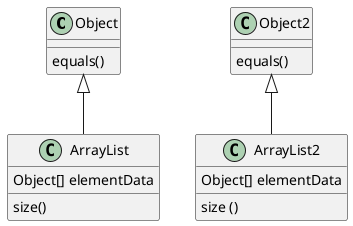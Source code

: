 @startuml method

Object <|-- ArrayList

Object : equals()
ArrayList : Object[] elementData
ArrayList : size()

Object2 <|-- ArrayList2

class Object2 {
    equals()
}

class ArrayList2 {
    Object[] elementData
    size ()
}
@enduml